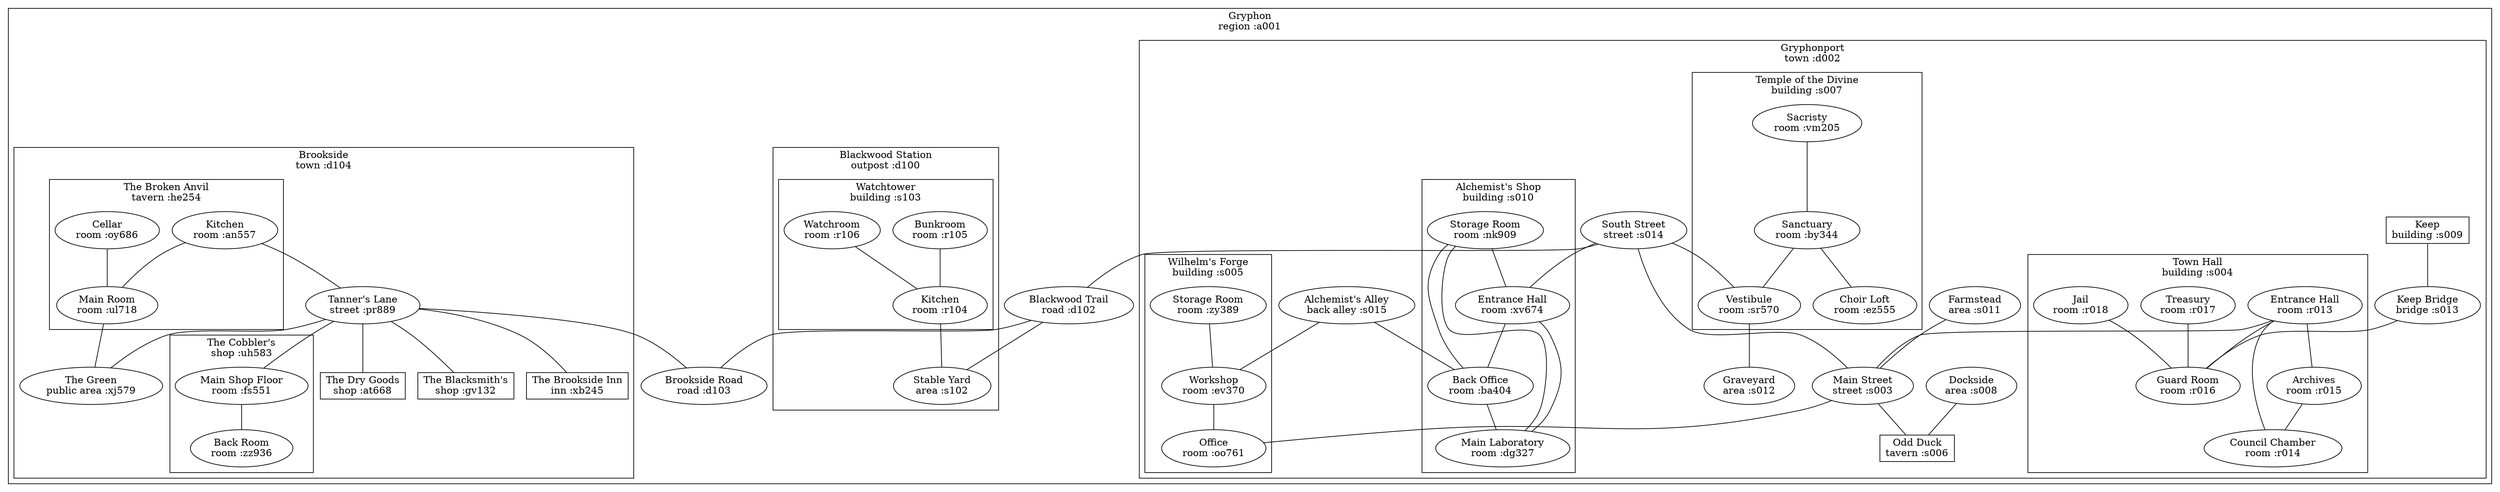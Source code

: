 graph world {
  subgraph cluster_a001 {
  label="Gryphon\nregion :a001";
    subgraph cluster_d002 {
    label="Gryphonport\ntown :d002";
      s003[shape=ellipse, label="Main Street\nstreet :s003"];
      subgraph cluster_s004 {
      label="Town Hall\nbuilding :s004";
        r013[shape=ellipse, label="Entrance Hall\nroom :r013"];
        r014[shape=ellipse, label="Council Chamber\nroom :r014"];
        r015[shape=ellipse, label="Archives\nroom :r015"];
        r016[shape=ellipse, label="Guard Room\nroom :r016"];
        r017[shape=ellipse, label="Treasury\nroom :r017"];
        r018[shape=ellipse, label="Jail\nroom :r018"];
      }
      subgraph cluster_s005 {
      label="Wilhelm's Forge\nbuilding :s005";
        ev370[shape=ellipse, label="Workshop\nroom :ev370"];
        oo761[shape=ellipse, label="Office\nroom :oo761"];
        zy389[shape=ellipse, label="Storage Room\nroom :zy389"];
      }
      s006[shape=box, label="Odd Duck\ntavern :s006"];
      subgraph cluster_s007 {
      label="Temple of the Divine\nbuilding :s007";
        by344[shape=ellipse, label="Sanctuary\nroom :by344"];
        ez555[shape=ellipse, label="Choir Loft\nroom :ez555"];
        sr570[shape=ellipse, label="Vestibule\nroom :sr570"];
        vm205[shape=ellipse, label="Sacristy\nroom :vm205"];
      }
      s008[shape=ellipse, label="Dockside\narea :s008"];
      s009[shape=box, label="Keep\nbuilding :s009"];
      subgraph cluster_s010 {
      label="Alchemist's Shop\nbuilding :s010";
        ba404[shape=ellipse, label="Back Office\nroom :ba404"];
        dg327[shape=ellipse, label="Main Laboratory\nroom :dg327"];
        nk909[shape=ellipse, label="Storage Room\nroom :nk909"];
        xv674[shape=ellipse, label="Entrance Hall\nroom :xv674"];
      }
      s011[shape=ellipse, label="Farmstead\narea :s011"];
      s012[shape=ellipse, label="Graveyard\narea :s012"];
      s013[shape=ellipse, label="Keep Bridge\nbridge :s013"];
      s014[shape=ellipse, label="South Street\nstreet :s014"];
      s015[shape=ellipse, label="Alchemist's Alley\nback alley :s015"];
    }
    subgraph cluster_d100 {
    label="Blackwood Station\noutpost :d100";
      s102[shape=ellipse, label="Stable Yard\narea :s102"];
      subgraph cluster_s103 {
      label="Watchtower\nbuilding :s103";
        r104[shape=ellipse, label="Kitchen\nroom :r104"];
        r105[shape=ellipse, label="Bunkroom\nroom :r105"];
        r106[shape=ellipse, label="Watchroom\nroom :r106"];
      }
    }
    d102[shape=ellipse, label="Blackwood Trail\nroad :d102"];
    d103[shape=ellipse, label="Brookside Road\nroad :d103"];
    subgraph cluster_d104 {
    label="Brookside\ntown :d104";
      at668[shape=box, label="The Dry Goods\nshop :at668"];
      gv132[shape=box, label="The Blacksmith's\nshop :gv132"];
      subgraph cluster_he254 {
      label="The Broken Anvil\ntavern :he254";
        an557[shape=ellipse, label="Kitchen\nroom :an557"];
        oy686[shape=ellipse, label="Cellar\nroom :oy686"];
        ul718[shape=ellipse, label="Main Room\nroom :ul718"];
      }
      pr889[shape=ellipse, label="Tanner's Lane\nstreet :pr889"];
      subgraph cluster_uh583 {
      label="The Cobbler's\nshop :uh583";
        fs551[shape=ellipse, label="Main Shop Floor\nroom :fs551"];
        zz936[shape=ellipse, label="Back Room\nroom :zz936"];
      }
      xb245[shape=box, label="The Brookside Inn\ninn :xb245"];
      xj579[shape=ellipse, label="The Green\npublic area :xj579"];
    }
  }
  oy686 -- ul718;
  s003 -- s006;
  s013 -- r016;
  s014 -- sr570;
  xj579 -- ul718;
  zy389 -- ev370;
  pr889 -- d103;
  d102 -- s102;
  s014 -- d102;
  d102 -- d103;
  r106 -- r104;
  vm205 -- by344;
  s014 -- s003;
  ba404 -- dg327;
  r104 -- s102;
  r018 -- r016;
  pr889 -- gv132;
  r013 -- r015;
  by344 -- sr570;
  s008 -- s006;
  an557 -- ul718;
  r015 -- r014;
  xv674 -- ba404;
  r013 -- s003;
  r013 -- r014;
  s009 -- s013;
  r017 -- r016;
  pr889 -- at668;
  an557 -- pr889;
  pr889 -- xj579;
  fs551 -- zz936;
  s014 -- xv674;
  pr889 -- xb245;
  s003 -- oo761;
  s015 -- ev370;
  ev370 -- oo761;
  nk909 -- xv674;
  xv674 -- dg327;
  nk909 -- ba404;
  nk909 -- dg327;
  r105 -- r104;
  by344 -- ez555;
  s015 -- ba404;
  r013 -- r016;
  pr889 -- fs551;
  s011 -- s003;
  sr570 -- s012;
}
